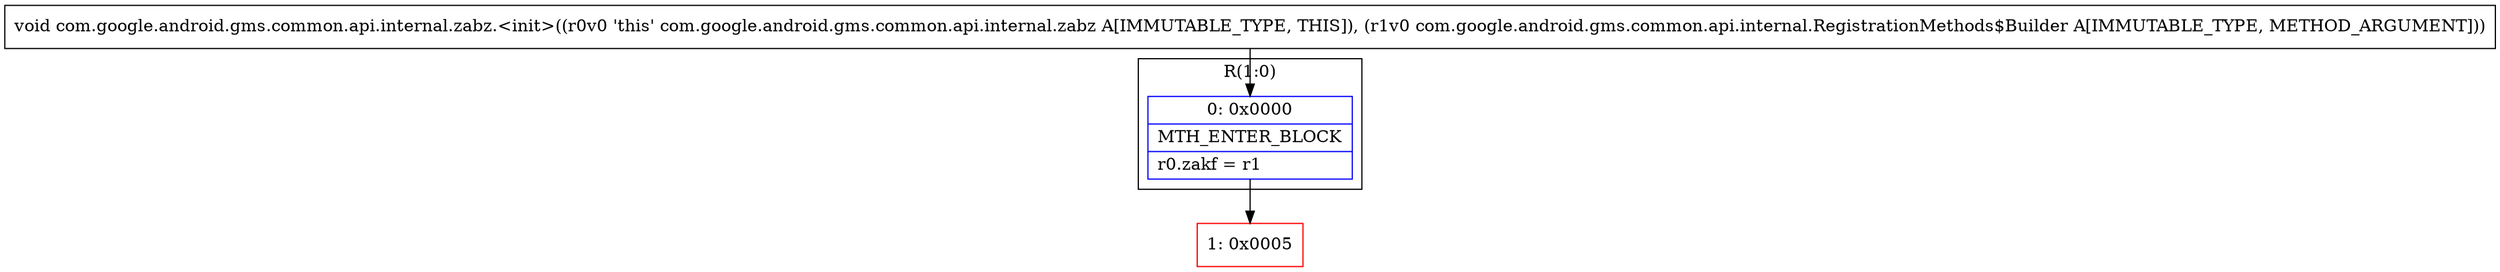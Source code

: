 digraph "CFG forcom.google.android.gms.common.api.internal.zabz.\<init\>(Lcom\/google\/android\/gms\/common\/api\/internal\/RegistrationMethods$Builder;)V" {
subgraph cluster_Region_373578343 {
label = "R(1:0)";
node [shape=record,color=blue];
Node_0 [shape=record,label="{0\:\ 0x0000|MTH_ENTER_BLOCK\l|r0.zakf = r1\l}"];
}
Node_1 [shape=record,color=red,label="{1\:\ 0x0005}"];
MethodNode[shape=record,label="{void com.google.android.gms.common.api.internal.zabz.\<init\>((r0v0 'this' com.google.android.gms.common.api.internal.zabz A[IMMUTABLE_TYPE, THIS]), (r1v0 com.google.android.gms.common.api.internal.RegistrationMethods$Builder A[IMMUTABLE_TYPE, METHOD_ARGUMENT])) }"];
MethodNode -> Node_0;
Node_0 -> Node_1;
}

